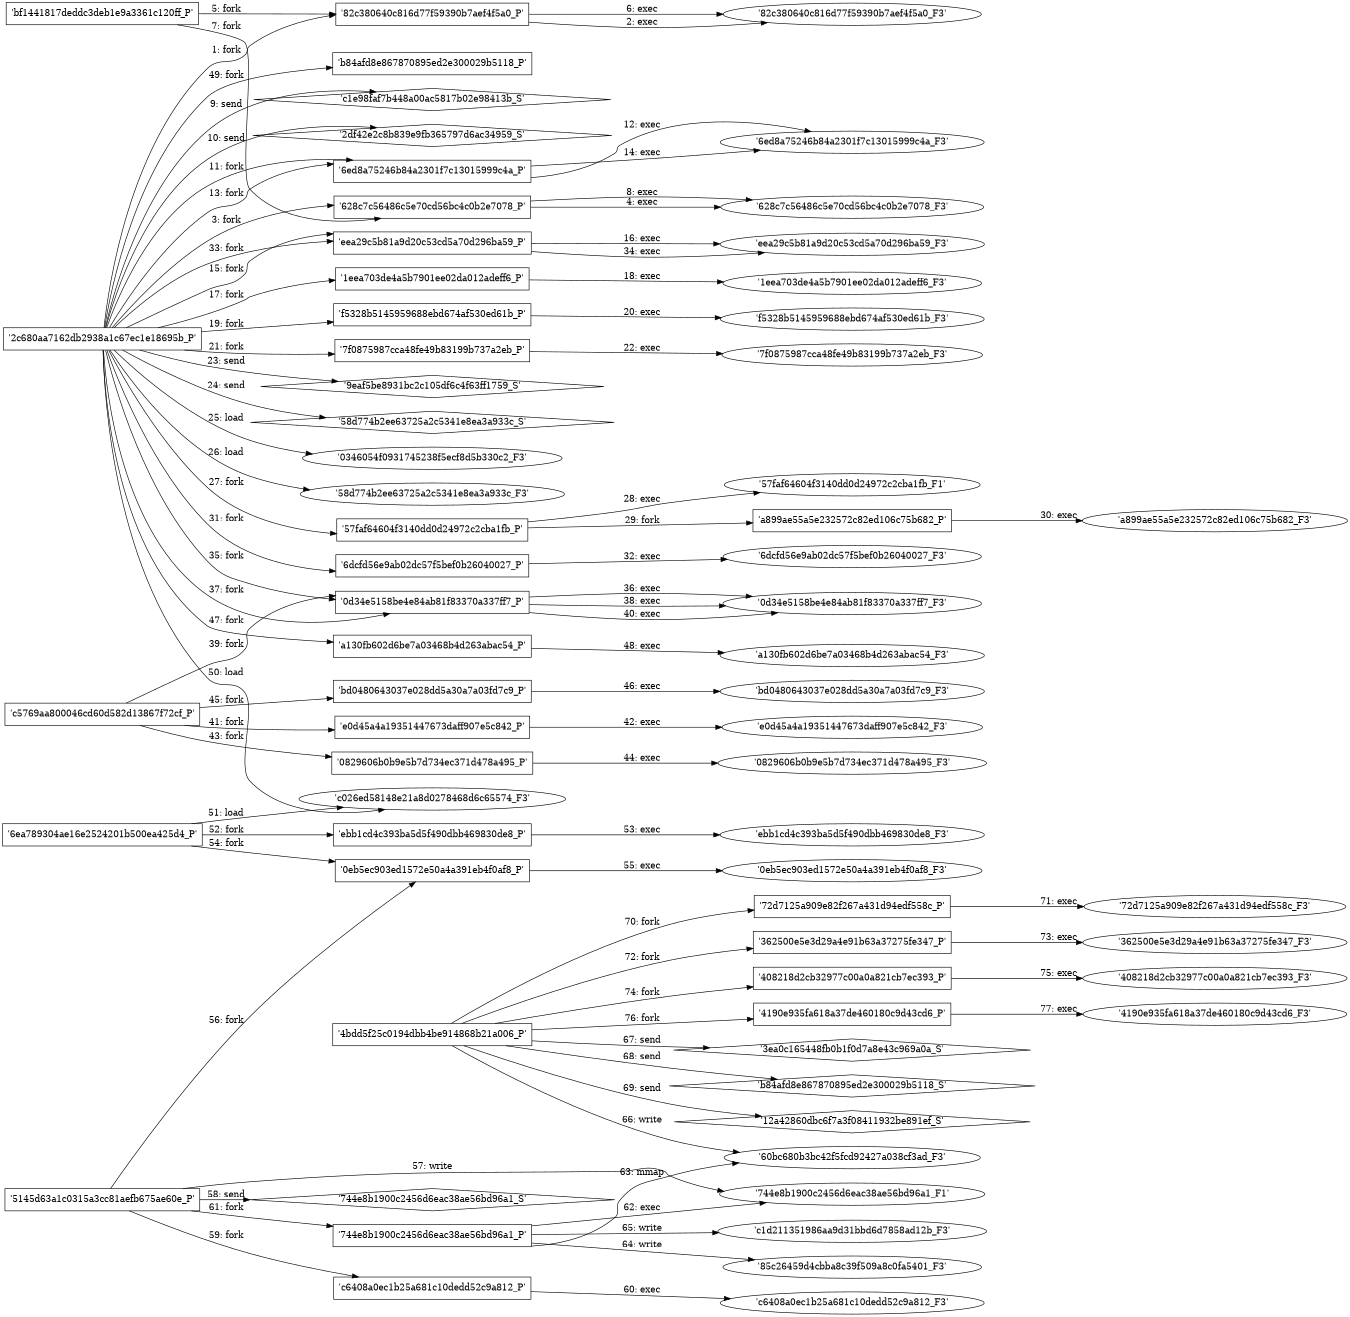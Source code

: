 digraph "D:\Learning\Paper\apt\基于CTI的攻击预警\Dataset\攻击图\ASGfromALLCTI\Attackers use domain fronting technique to target Myanmar with Cobalt Strike.dot" {
rankdir="LR"
size="9"
fixedsize="false"
splines="true"
nodesep=0.3
ranksep=0
fontsize=10
overlap="scalexy"
engine= "neato"
	"'2c680aa7162db2938a1c67ec1e18695b_P'" [node_type=Process shape=box]
	"'82c380640c816d77f59390b7aef4f5a0_P'" [node_type=Process shape=box]
	"'2c680aa7162db2938a1c67ec1e18695b_P'" -> "'82c380640c816d77f59390b7aef4f5a0_P'" [label="1: fork"]
	"'82c380640c816d77f59390b7aef4f5a0_P'" [node_type=Process shape=box]
	"'82c380640c816d77f59390b7aef4f5a0_F3'" [node_type=File shape=ellipse]
	"'82c380640c816d77f59390b7aef4f5a0_P'" -> "'82c380640c816d77f59390b7aef4f5a0_F3'" [label="2: exec"]
	"'2c680aa7162db2938a1c67ec1e18695b_P'" [node_type=Process shape=box]
	"'628c7c56486c5e70cd56bc4c0b2e7078_P'" [node_type=Process shape=box]
	"'2c680aa7162db2938a1c67ec1e18695b_P'" -> "'628c7c56486c5e70cd56bc4c0b2e7078_P'" [label="3: fork"]
	"'628c7c56486c5e70cd56bc4c0b2e7078_P'" [node_type=Process shape=box]
	"'628c7c56486c5e70cd56bc4c0b2e7078_F3'" [node_type=File shape=ellipse]
	"'628c7c56486c5e70cd56bc4c0b2e7078_P'" -> "'628c7c56486c5e70cd56bc4c0b2e7078_F3'" [label="4: exec"]
	"'bf1441817deddc3deb1e9a3361c120ff_P'" [node_type=Process shape=box]
	"'82c380640c816d77f59390b7aef4f5a0_P'" [node_type=Process shape=box]
	"'bf1441817deddc3deb1e9a3361c120ff_P'" -> "'82c380640c816d77f59390b7aef4f5a0_P'" [label="5: fork"]
	"'82c380640c816d77f59390b7aef4f5a0_P'" [node_type=Process shape=box]
	"'82c380640c816d77f59390b7aef4f5a0_F3'" [node_type=File shape=ellipse]
	"'82c380640c816d77f59390b7aef4f5a0_P'" -> "'82c380640c816d77f59390b7aef4f5a0_F3'" [label="6: exec"]
	"'bf1441817deddc3deb1e9a3361c120ff_P'" [node_type=Process shape=box]
	"'628c7c56486c5e70cd56bc4c0b2e7078_P'" [node_type=Process shape=box]
	"'bf1441817deddc3deb1e9a3361c120ff_P'" -> "'628c7c56486c5e70cd56bc4c0b2e7078_P'" [label="7: fork"]
	"'628c7c56486c5e70cd56bc4c0b2e7078_P'" [node_type=Process shape=box]
	"'628c7c56486c5e70cd56bc4c0b2e7078_F3'" [node_type=File shape=ellipse]
	"'628c7c56486c5e70cd56bc4c0b2e7078_P'" -> "'628c7c56486c5e70cd56bc4c0b2e7078_F3'" [label="8: exec"]
	"'c1e98faf7b448a00ac5817b02e98413b_S'" [node_type=Socket shape=diamond]
	"'2c680aa7162db2938a1c67ec1e18695b_P'" [node_type=Process shape=box]
	"'2c680aa7162db2938a1c67ec1e18695b_P'" -> "'c1e98faf7b448a00ac5817b02e98413b_S'" [label="9: send"]
	"'2df42e2c8b839e9fb365797d6ac34959_S'" [node_type=Socket shape=diamond]
	"'2c680aa7162db2938a1c67ec1e18695b_P'" [node_type=Process shape=box]
	"'2c680aa7162db2938a1c67ec1e18695b_P'" -> "'2df42e2c8b839e9fb365797d6ac34959_S'" [label="10: send"]
	"'2c680aa7162db2938a1c67ec1e18695b_P'" [node_type=Process shape=box]
	"'6ed8a75246b84a2301f7c13015999c4a_P'" [node_type=Process shape=box]
	"'2c680aa7162db2938a1c67ec1e18695b_P'" -> "'6ed8a75246b84a2301f7c13015999c4a_P'" [label="11: fork"]
	"'6ed8a75246b84a2301f7c13015999c4a_P'" [node_type=Process shape=box]
	"'6ed8a75246b84a2301f7c13015999c4a_F3'" [node_type=File shape=ellipse]
	"'6ed8a75246b84a2301f7c13015999c4a_P'" -> "'6ed8a75246b84a2301f7c13015999c4a_F3'" [label="12: exec"]
	"'2c680aa7162db2938a1c67ec1e18695b_P'" [node_type=Process shape=box]
	"'6ed8a75246b84a2301f7c13015999c4a_P'" [node_type=Process shape=box]
	"'2c680aa7162db2938a1c67ec1e18695b_P'" -> "'6ed8a75246b84a2301f7c13015999c4a_P'" [label="13: fork"]
	"'6ed8a75246b84a2301f7c13015999c4a_P'" [node_type=Process shape=box]
	"'6ed8a75246b84a2301f7c13015999c4a_F3'" [node_type=File shape=ellipse]
	"'6ed8a75246b84a2301f7c13015999c4a_P'" -> "'6ed8a75246b84a2301f7c13015999c4a_F3'" [label="14: exec"]
	"'2c680aa7162db2938a1c67ec1e18695b_P'" [node_type=Process shape=box]
	"'eea29c5b81a9d20c53cd5a70d296ba59_P'" [node_type=Process shape=box]
	"'2c680aa7162db2938a1c67ec1e18695b_P'" -> "'eea29c5b81a9d20c53cd5a70d296ba59_P'" [label="15: fork"]
	"'eea29c5b81a9d20c53cd5a70d296ba59_P'" [node_type=Process shape=box]
	"'eea29c5b81a9d20c53cd5a70d296ba59_F3'" [node_type=File shape=ellipse]
	"'eea29c5b81a9d20c53cd5a70d296ba59_P'" -> "'eea29c5b81a9d20c53cd5a70d296ba59_F3'" [label="16: exec"]
	"'2c680aa7162db2938a1c67ec1e18695b_P'" [node_type=Process shape=box]
	"'1eea703de4a5b7901ee02da012adeff6_P'" [node_type=Process shape=box]
	"'2c680aa7162db2938a1c67ec1e18695b_P'" -> "'1eea703de4a5b7901ee02da012adeff6_P'" [label="17: fork"]
	"'1eea703de4a5b7901ee02da012adeff6_P'" [node_type=Process shape=box]
	"'1eea703de4a5b7901ee02da012adeff6_F3'" [node_type=File shape=ellipse]
	"'1eea703de4a5b7901ee02da012adeff6_P'" -> "'1eea703de4a5b7901ee02da012adeff6_F3'" [label="18: exec"]
	"'2c680aa7162db2938a1c67ec1e18695b_P'" [node_type=Process shape=box]
	"'f5328b5145959688ebd674af530ed61b_P'" [node_type=Process shape=box]
	"'2c680aa7162db2938a1c67ec1e18695b_P'" -> "'f5328b5145959688ebd674af530ed61b_P'" [label="19: fork"]
	"'f5328b5145959688ebd674af530ed61b_P'" [node_type=Process shape=box]
	"'f5328b5145959688ebd674af530ed61b_F3'" [node_type=File shape=ellipse]
	"'f5328b5145959688ebd674af530ed61b_P'" -> "'f5328b5145959688ebd674af530ed61b_F3'" [label="20: exec"]
	"'2c680aa7162db2938a1c67ec1e18695b_P'" [node_type=Process shape=box]
	"'7f0875987cca48fe49b83199b737a2eb_P'" [node_type=Process shape=box]
	"'2c680aa7162db2938a1c67ec1e18695b_P'" -> "'7f0875987cca48fe49b83199b737a2eb_P'" [label="21: fork"]
	"'7f0875987cca48fe49b83199b737a2eb_P'" [node_type=Process shape=box]
	"'7f0875987cca48fe49b83199b737a2eb_F3'" [node_type=File shape=ellipse]
	"'7f0875987cca48fe49b83199b737a2eb_P'" -> "'7f0875987cca48fe49b83199b737a2eb_F3'" [label="22: exec"]
	"'9eaf5be8931bc2c105df6c4f63ff1759_S'" [node_type=Socket shape=diamond]
	"'2c680aa7162db2938a1c67ec1e18695b_P'" [node_type=Process shape=box]
	"'2c680aa7162db2938a1c67ec1e18695b_P'" -> "'9eaf5be8931bc2c105df6c4f63ff1759_S'" [label="23: send"]
	"'58d774b2ee63725a2c5341e8ea3a933c_S'" [node_type=Socket shape=diamond]
	"'2c680aa7162db2938a1c67ec1e18695b_P'" [node_type=Process shape=box]
	"'2c680aa7162db2938a1c67ec1e18695b_P'" -> "'58d774b2ee63725a2c5341e8ea3a933c_S'" [label="24: send"]
	"'0346054f0931745238f5ecf8d5b330c2_F3'" [node_type=file shape=ellipse]
	"'2c680aa7162db2938a1c67ec1e18695b_P'" [node_type=Process shape=box]
	"'2c680aa7162db2938a1c67ec1e18695b_P'" -> "'0346054f0931745238f5ecf8d5b330c2_F3'" [label="25: load"]
	"'58d774b2ee63725a2c5341e8ea3a933c_F3'" [node_type=file shape=ellipse]
	"'2c680aa7162db2938a1c67ec1e18695b_P'" [node_type=Process shape=box]
	"'2c680aa7162db2938a1c67ec1e18695b_P'" -> "'58d774b2ee63725a2c5341e8ea3a933c_F3'" [label="26: load"]
	"'2c680aa7162db2938a1c67ec1e18695b_P'" [node_type=Process shape=box]
	"'57faf64604f3140dd0d24972c2cba1fb_P'" [node_type=Process shape=box]
	"'2c680aa7162db2938a1c67ec1e18695b_P'" -> "'57faf64604f3140dd0d24972c2cba1fb_P'" [label="27: fork"]
	"'57faf64604f3140dd0d24972c2cba1fb_P'" [node_type=Process shape=box]
	"'57faf64604f3140dd0d24972c2cba1fb_F1'" [node_type=File shape=ellipse]
	"'57faf64604f3140dd0d24972c2cba1fb_P'" -> "'57faf64604f3140dd0d24972c2cba1fb_F1'" [label="28: exec"]
	"'57faf64604f3140dd0d24972c2cba1fb_P'" [node_type=Process shape=box]
	"'a899ae55a5e232572c82ed106c75b682_P'" [node_type=Process shape=box]
	"'57faf64604f3140dd0d24972c2cba1fb_P'" -> "'a899ae55a5e232572c82ed106c75b682_P'" [label="29: fork"]
	"'a899ae55a5e232572c82ed106c75b682_P'" [node_type=Process shape=box]
	"'a899ae55a5e232572c82ed106c75b682_F3'" [node_type=File shape=ellipse]
	"'a899ae55a5e232572c82ed106c75b682_P'" -> "'a899ae55a5e232572c82ed106c75b682_F3'" [label="30: exec"]
	"'2c680aa7162db2938a1c67ec1e18695b_P'" [node_type=Process shape=box]
	"'6dcfd56e9ab02dc57f5bef0b26040027_P'" [node_type=Process shape=box]
	"'2c680aa7162db2938a1c67ec1e18695b_P'" -> "'6dcfd56e9ab02dc57f5bef0b26040027_P'" [label="31: fork"]
	"'6dcfd56e9ab02dc57f5bef0b26040027_P'" [node_type=Process shape=box]
	"'6dcfd56e9ab02dc57f5bef0b26040027_F3'" [node_type=File shape=ellipse]
	"'6dcfd56e9ab02dc57f5bef0b26040027_P'" -> "'6dcfd56e9ab02dc57f5bef0b26040027_F3'" [label="32: exec"]
	"'2c680aa7162db2938a1c67ec1e18695b_P'" [node_type=Process shape=box]
	"'eea29c5b81a9d20c53cd5a70d296ba59_P'" [node_type=Process shape=box]
	"'2c680aa7162db2938a1c67ec1e18695b_P'" -> "'eea29c5b81a9d20c53cd5a70d296ba59_P'" [label="33: fork"]
	"'eea29c5b81a9d20c53cd5a70d296ba59_P'" [node_type=Process shape=box]
	"'eea29c5b81a9d20c53cd5a70d296ba59_F3'" [node_type=File shape=ellipse]
	"'eea29c5b81a9d20c53cd5a70d296ba59_P'" -> "'eea29c5b81a9d20c53cd5a70d296ba59_F3'" [label="34: exec"]
	"'2c680aa7162db2938a1c67ec1e18695b_P'" [node_type=Process shape=box]
	"'0d34e5158be4e84ab81f83370a337ff7_P'" [node_type=Process shape=box]
	"'2c680aa7162db2938a1c67ec1e18695b_P'" -> "'0d34e5158be4e84ab81f83370a337ff7_P'" [label="35: fork"]
	"'0d34e5158be4e84ab81f83370a337ff7_P'" [node_type=Process shape=box]
	"'0d34e5158be4e84ab81f83370a337ff7_F3'" [node_type=File shape=ellipse]
	"'0d34e5158be4e84ab81f83370a337ff7_P'" -> "'0d34e5158be4e84ab81f83370a337ff7_F3'" [label="36: exec"]
	"'2c680aa7162db2938a1c67ec1e18695b_P'" [node_type=Process shape=box]
	"'0d34e5158be4e84ab81f83370a337ff7_P'" [node_type=Process shape=box]
	"'2c680aa7162db2938a1c67ec1e18695b_P'" -> "'0d34e5158be4e84ab81f83370a337ff7_P'" [label="37: fork"]
	"'0d34e5158be4e84ab81f83370a337ff7_P'" [node_type=Process shape=box]
	"'0d34e5158be4e84ab81f83370a337ff7_F3'" [node_type=File shape=ellipse]
	"'0d34e5158be4e84ab81f83370a337ff7_P'" -> "'0d34e5158be4e84ab81f83370a337ff7_F3'" [label="38: exec"]
	"'c5769aa800046cd60d582d13867f72cf_P'" [node_type=Process shape=box]
	"'0d34e5158be4e84ab81f83370a337ff7_P'" [node_type=Process shape=box]
	"'c5769aa800046cd60d582d13867f72cf_P'" -> "'0d34e5158be4e84ab81f83370a337ff7_P'" [label="39: fork"]
	"'0d34e5158be4e84ab81f83370a337ff7_P'" [node_type=Process shape=box]
	"'0d34e5158be4e84ab81f83370a337ff7_F3'" [node_type=File shape=ellipse]
	"'0d34e5158be4e84ab81f83370a337ff7_P'" -> "'0d34e5158be4e84ab81f83370a337ff7_F3'" [label="40: exec"]
	"'c5769aa800046cd60d582d13867f72cf_P'" [node_type=Process shape=box]
	"'e0d45a4a19351447673daff907e5c842_P'" [node_type=Process shape=box]
	"'c5769aa800046cd60d582d13867f72cf_P'" -> "'e0d45a4a19351447673daff907e5c842_P'" [label="41: fork"]
	"'e0d45a4a19351447673daff907e5c842_P'" [node_type=Process shape=box]
	"'e0d45a4a19351447673daff907e5c842_F3'" [node_type=File shape=ellipse]
	"'e0d45a4a19351447673daff907e5c842_P'" -> "'e0d45a4a19351447673daff907e5c842_F3'" [label="42: exec"]
	"'c5769aa800046cd60d582d13867f72cf_P'" [node_type=Process shape=box]
	"'0829606b0b9e5b7d734ec371d478a495_P'" [node_type=Process shape=box]
	"'c5769aa800046cd60d582d13867f72cf_P'" -> "'0829606b0b9e5b7d734ec371d478a495_P'" [label="43: fork"]
	"'0829606b0b9e5b7d734ec371d478a495_P'" [node_type=Process shape=box]
	"'0829606b0b9e5b7d734ec371d478a495_F3'" [node_type=File shape=ellipse]
	"'0829606b0b9e5b7d734ec371d478a495_P'" -> "'0829606b0b9e5b7d734ec371d478a495_F3'" [label="44: exec"]
	"'c5769aa800046cd60d582d13867f72cf_P'" [node_type=Process shape=box]
	"'bd0480643037e028dd5a30a7a03fd7c9_P'" [node_type=Process shape=box]
	"'c5769aa800046cd60d582d13867f72cf_P'" -> "'bd0480643037e028dd5a30a7a03fd7c9_P'" [label="45: fork"]
	"'bd0480643037e028dd5a30a7a03fd7c9_P'" [node_type=Process shape=box]
	"'bd0480643037e028dd5a30a7a03fd7c9_F3'" [node_type=File shape=ellipse]
	"'bd0480643037e028dd5a30a7a03fd7c9_P'" -> "'bd0480643037e028dd5a30a7a03fd7c9_F3'" [label="46: exec"]
	"'2c680aa7162db2938a1c67ec1e18695b_P'" [node_type=Process shape=box]
	"'a130fb602d6be7a03468b4d263abac54_P'" [node_type=Process shape=box]
	"'2c680aa7162db2938a1c67ec1e18695b_P'" -> "'a130fb602d6be7a03468b4d263abac54_P'" [label="47: fork"]
	"'a130fb602d6be7a03468b4d263abac54_P'" [node_type=Process shape=box]
	"'a130fb602d6be7a03468b4d263abac54_F3'" [node_type=File shape=ellipse]
	"'a130fb602d6be7a03468b4d263abac54_P'" -> "'a130fb602d6be7a03468b4d263abac54_F3'" [label="48: exec"]
	"'2c680aa7162db2938a1c67ec1e18695b_P'" [node_type=Process shape=box]
	"'b84afd8e867870895ed2e300029b5118_P'" [node_type=Process shape=box]
	"'2c680aa7162db2938a1c67ec1e18695b_P'" -> "'b84afd8e867870895ed2e300029b5118_P'" [label="49: fork"]
	"'c026ed58148e21a8d0278468d6c65574_F3'" [node_type=file shape=ellipse]
	"'2c680aa7162db2938a1c67ec1e18695b_P'" [node_type=Process shape=box]
	"'2c680aa7162db2938a1c67ec1e18695b_P'" -> "'c026ed58148e21a8d0278468d6c65574_F3'" [label="50: load"]
	"'c026ed58148e21a8d0278468d6c65574_F3'" [node_type=file shape=ellipse]
	"'6ea789304ae16e2524201b500ea425d4_P'" [node_type=Process shape=box]
	"'6ea789304ae16e2524201b500ea425d4_P'" -> "'c026ed58148e21a8d0278468d6c65574_F3'" [label="51: load"]
	"'6ea789304ae16e2524201b500ea425d4_P'" [node_type=Process shape=box]
	"'ebb1cd4c393ba5d5f490dbb469830de8_P'" [node_type=Process shape=box]
	"'6ea789304ae16e2524201b500ea425d4_P'" -> "'ebb1cd4c393ba5d5f490dbb469830de8_P'" [label="52: fork"]
	"'ebb1cd4c393ba5d5f490dbb469830de8_P'" [node_type=Process shape=box]
	"'ebb1cd4c393ba5d5f490dbb469830de8_F3'" [node_type=File shape=ellipse]
	"'ebb1cd4c393ba5d5f490dbb469830de8_P'" -> "'ebb1cd4c393ba5d5f490dbb469830de8_F3'" [label="53: exec"]
	"'6ea789304ae16e2524201b500ea425d4_P'" [node_type=Process shape=box]
	"'0eb5ec903ed1572e50a4a391eb4f0af8_P'" [node_type=Process shape=box]
	"'6ea789304ae16e2524201b500ea425d4_P'" -> "'0eb5ec903ed1572e50a4a391eb4f0af8_P'" [label="54: fork"]
	"'0eb5ec903ed1572e50a4a391eb4f0af8_P'" [node_type=Process shape=box]
	"'0eb5ec903ed1572e50a4a391eb4f0af8_F3'" [node_type=File shape=ellipse]
	"'0eb5ec903ed1572e50a4a391eb4f0af8_P'" -> "'0eb5ec903ed1572e50a4a391eb4f0af8_F3'" [label="55: exec"]
	"'5145d63a1c0315a3cc81aefb675ae60e_P'" [node_type=Process shape=box]
	"'0eb5ec903ed1572e50a4a391eb4f0af8_P'" [node_type=Process shape=box]
	"'5145d63a1c0315a3cc81aefb675ae60e_P'" -> "'0eb5ec903ed1572e50a4a391eb4f0af8_P'" [label="56: fork"]
	"'744e8b1900c2456d6eac38ae56bd96a1_F1'" [node_type=file shape=ellipse]
	"'5145d63a1c0315a3cc81aefb675ae60e_P'" [node_type=Process shape=box]
	"'5145d63a1c0315a3cc81aefb675ae60e_P'" -> "'744e8b1900c2456d6eac38ae56bd96a1_F1'" [label="57: write"]
	"'744e8b1900c2456d6eac38ae56bd96a1_S'" [node_type=Socket shape=diamond]
	"'5145d63a1c0315a3cc81aefb675ae60e_P'" [node_type=Process shape=box]
	"'5145d63a1c0315a3cc81aefb675ae60e_P'" -> "'744e8b1900c2456d6eac38ae56bd96a1_S'" [label="58: send"]
	"'5145d63a1c0315a3cc81aefb675ae60e_P'" [node_type=Process shape=box]
	"'c6408a0ec1b25a681c10dedd52c9a812_P'" [node_type=Process shape=box]
	"'5145d63a1c0315a3cc81aefb675ae60e_P'" -> "'c6408a0ec1b25a681c10dedd52c9a812_P'" [label="59: fork"]
	"'c6408a0ec1b25a681c10dedd52c9a812_P'" [node_type=Process shape=box]
	"'c6408a0ec1b25a681c10dedd52c9a812_F3'" [node_type=File shape=ellipse]
	"'c6408a0ec1b25a681c10dedd52c9a812_P'" -> "'c6408a0ec1b25a681c10dedd52c9a812_F3'" [label="60: exec"]
	"'5145d63a1c0315a3cc81aefb675ae60e_P'" [node_type=Process shape=box]
	"'744e8b1900c2456d6eac38ae56bd96a1_P'" [node_type=Process shape=box]
	"'5145d63a1c0315a3cc81aefb675ae60e_P'" -> "'744e8b1900c2456d6eac38ae56bd96a1_P'" [label="61: fork"]
	"'744e8b1900c2456d6eac38ae56bd96a1_P'" [node_type=Process shape=box]
	"'744e8b1900c2456d6eac38ae56bd96a1_F1'" [node_type=File shape=ellipse]
	"'744e8b1900c2456d6eac38ae56bd96a1_P'" -> "'744e8b1900c2456d6eac38ae56bd96a1_F1'" [label="62: exec"]
	"'60bc680b3bc42f5fcd92427a038cf3ad_F3'" [node_type=file shape=ellipse]
	"'744e8b1900c2456d6eac38ae56bd96a1_P'" [node_type=Process shape=box]
	"'744e8b1900c2456d6eac38ae56bd96a1_P'" -> "'60bc680b3bc42f5fcd92427a038cf3ad_F3'" [label="63: mmap"]
	"'85c26459d4cbba8c39f509a8c0fa5401_F3'" [node_type=file shape=ellipse]
	"'744e8b1900c2456d6eac38ae56bd96a1_P'" [node_type=Process shape=box]
	"'744e8b1900c2456d6eac38ae56bd96a1_P'" -> "'85c26459d4cbba8c39f509a8c0fa5401_F3'" [label="64: write"]
	"'c1d211351986aa9d31bbd6d7858ad12b_F3'" [node_type=file shape=ellipse]
	"'744e8b1900c2456d6eac38ae56bd96a1_P'" [node_type=Process shape=box]
	"'744e8b1900c2456d6eac38ae56bd96a1_P'" -> "'c1d211351986aa9d31bbd6d7858ad12b_F3'" [label="65: write"]
	"'60bc680b3bc42f5fcd92427a038cf3ad_F3'" [node_type=file shape=ellipse]
	"'4bdd5f25c0194dbb4be914868b21a006_P'" [node_type=Process shape=box]
	"'4bdd5f25c0194dbb4be914868b21a006_P'" -> "'60bc680b3bc42f5fcd92427a038cf3ad_F3'" [label="66: write"]
	"'3ea0c165448fb0b1f0d7a8e43c969a0a_S'" [node_type=Socket shape=diamond]
	"'4bdd5f25c0194dbb4be914868b21a006_P'" [node_type=Process shape=box]
	"'4bdd5f25c0194dbb4be914868b21a006_P'" -> "'3ea0c165448fb0b1f0d7a8e43c969a0a_S'" [label="67: send"]
	"'b84afd8e867870895ed2e300029b5118_S'" [node_type=Socket shape=diamond]
	"'4bdd5f25c0194dbb4be914868b21a006_P'" [node_type=Process shape=box]
	"'4bdd5f25c0194dbb4be914868b21a006_P'" -> "'b84afd8e867870895ed2e300029b5118_S'" [label="68: send"]
	"'12a42860dbc6f7a3f08411932be891ef_S'" [node_type=Socket shape=diamond]
	"'4bdd5f25c0194dbb4be914868b21a006_P'" [node_type=Process shape=box]
	"'4bdd5f25c0194dbb4be914868b21a006_P'" -> "'12a42860dbc6f7a3f08411932be891ef_S'" [label="69: send"]
	"'4bdd5f25c0194dbb4be914868b21a006_P'" [node_type=Process shape=box]
	"'72d7125a909e82f267a431d94edf558c_P'" [node_type=Process shape=box]
	"'4bdd5f25c0194dbb4be914868b21a006_P'" -> "'72d7125a909e82f267a431d94edf558c_P'" [label="70: fork"]
	"'72d7125a909e82f267a431d94edf558c_P'" [node_type=Process shape=box]
	"'72d7125a909e82f267a431d94edf558c_F3'" [node_type=File shape=ellipse]
	"'72d7125a909e82f267a431d94edf558c_P'" -> "'72d7125a909e82f267a431d94edf558c_F3'" [label="71: exec"]
	"'4bdd5f25c0194dbb4be914868b21a006_P'" [node_type=Process shape=box]
	"'362500e5e3d29a4e91b63a37275fe347_P'" [node_type=Process shape=box]
	"'4bdd5f25c0194dbb4be914868b21a006_P'" -> "'362500e5e3d29a4e91b63a37275fe347_P'" [label="72: fork"]
	"'362500e5e3d29a4e91b63a37275fe347_P'" [node_type=Process shape=box]
	"'362500e5e3d29a4e91b63a37275fe347_F3'" [node_type=File shape=ellipse]
	"'362500e5e3d29a4e91b63a37275fe347_P'" -> "'362500e5e3d29a4e91b63a37275fe347_F3'" [label="73: exec"]
	"'4bdd5f25c0194dbb4be914868b21a006_P'" [node_type=Process shape=box]
	"'408218d2cb32977c00a0a821cb7ec393_P'" [node_type=Process shape=box]
	"'4bdd5f25c0194dbb4be914868b21a006_P'" -> "'408218d2cb32977c00a0a821cb7ec393_P'" [label="74: fork"]
	"'408218d2cb32977c00a0a821cb7ec393_P'" [node_type=Process shape=box]
	"'408218d2cb32977c00a0a821cb7ec393_F3'" [node_type=File shape=ellipse]
	"'408218d2cb32977c00a0a821cb7ec393_P'" -> "'408218d2cb32977c00a0a821cb7ec393_F3'" [label="75: exec"]
	"'4bdd5f25c0194dbb4be914868b21a006_P'" [node_type=Process shape=box]
	"'4190e935fa618a37de460180c9d43cd6_P'" [node_type=Process shape=box]
	"'4bdd5f25c0194dbb4be914868b21a006_P'" -> "'4190e935fa618a37de460180c9d43cd6_P'" [label="76: fork"]
	"'4190e935fa618a37de460180c9d43cd6_P'" [node_type=Process shape=box]
	"'4190e935fa618a37de460180c9d43cd6_F3'" [node_type=File shape=ellipse]
	"'4190e935fa618a37de460180c9d43cd6_P'" -> "'4190e935fa618a37de460180c9d43cd6_F3'" [label="77: exec"]
}
